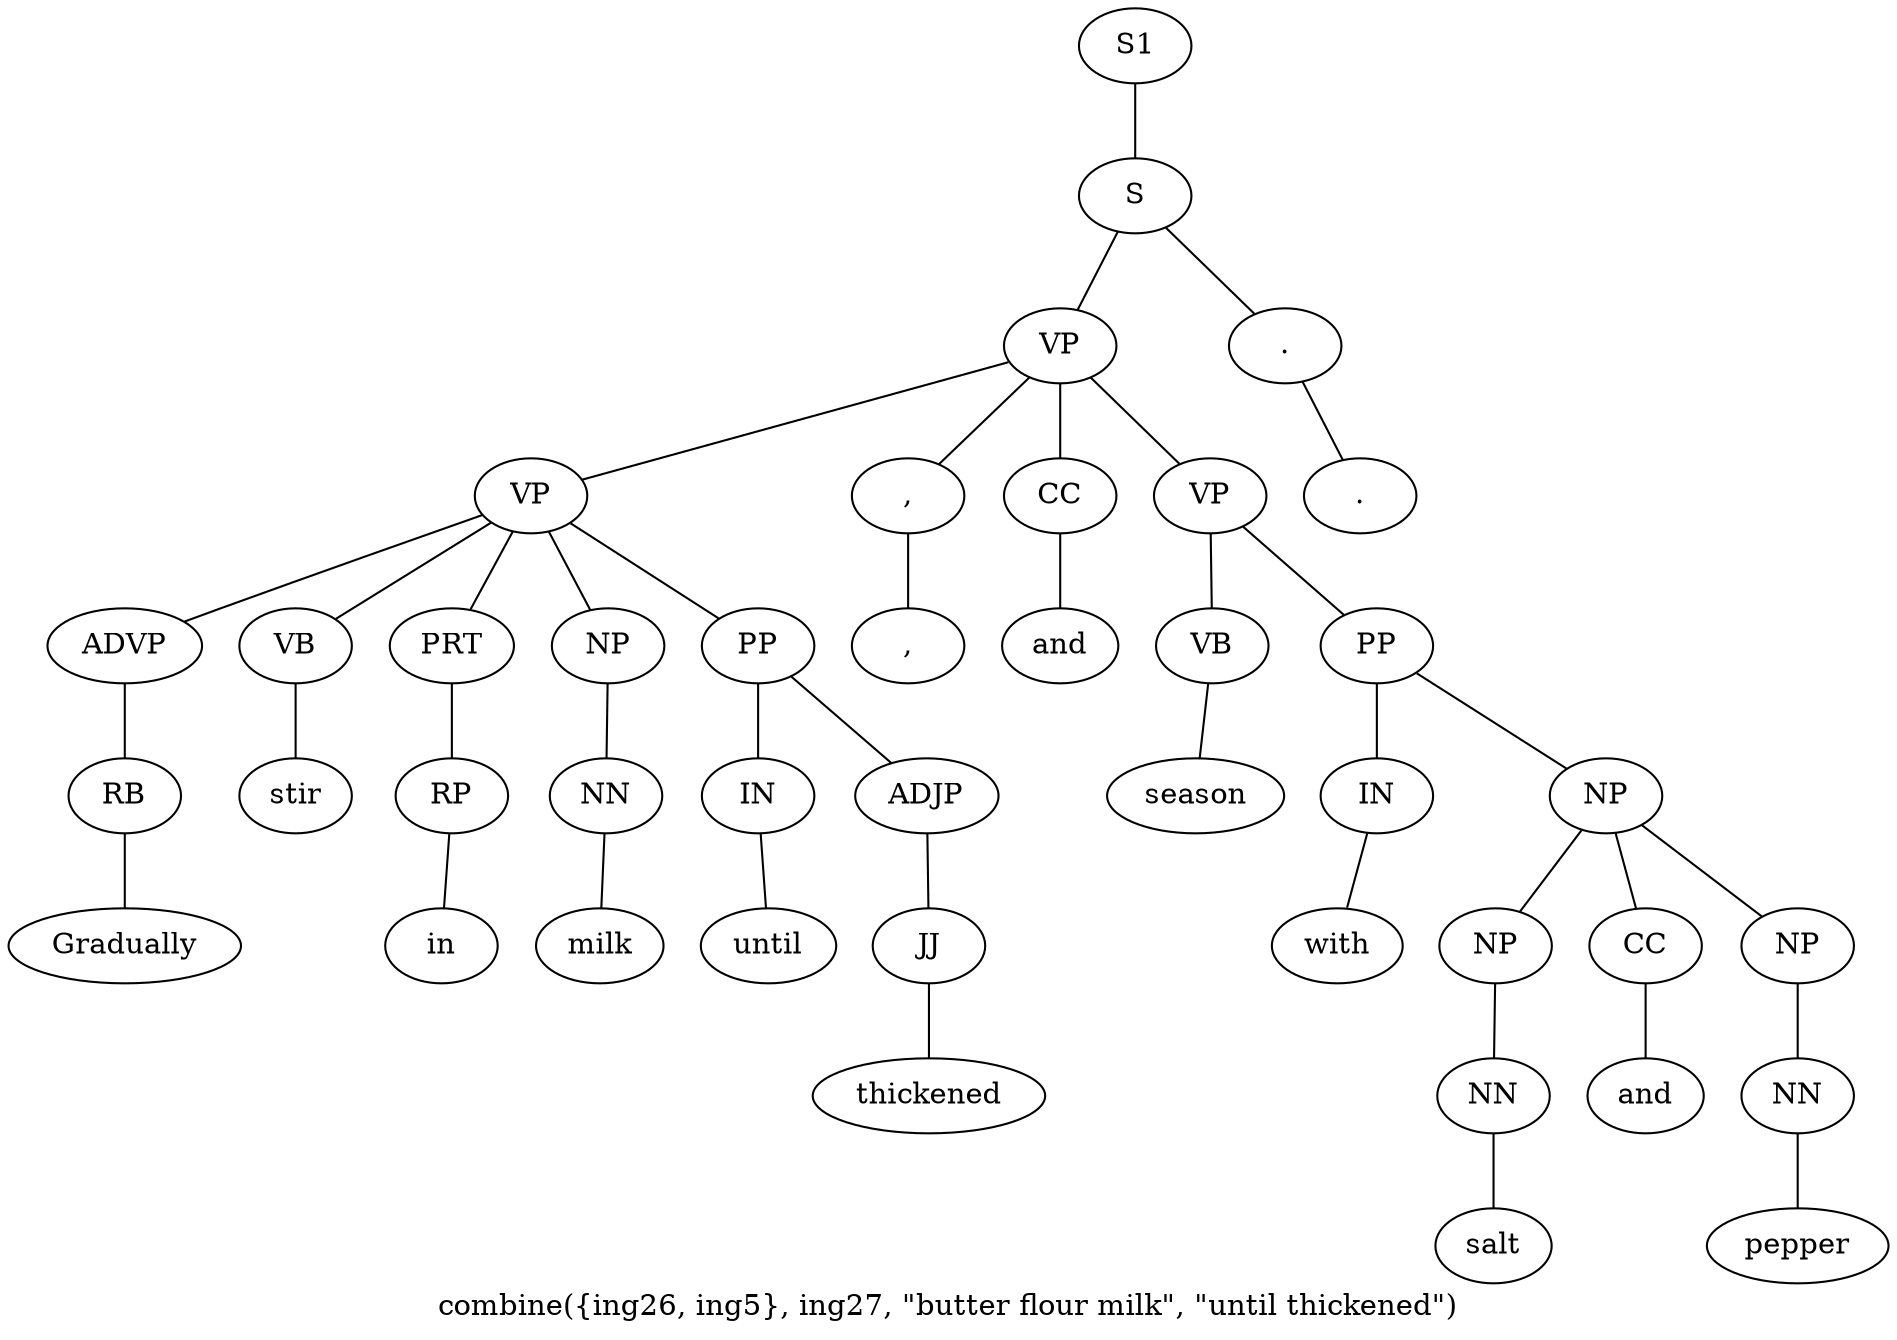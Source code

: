 graph SyntaxGraph {
	label = "combine({ing26, ing5}, ing27, \"butter flour milk\", \"until thickened\")";
	Node0 [label="S1"];
	Node1 [label="S"];
	Node2 [label="VP"];
	Node3 [label="VP"];
	Node4 [label="ADVP"];
	Node5 [label="RB"];
	Node6 [label="Gradually"];
	Node7 [label="VB"];
	Node8 [label="stir"];
	Node9 [label="PRT"];
	Node10 [label="RP"];
	Node11 [label="in"];
	Node12 [label="NP"];
	Node13 [label="NN"];
	Node14 [label="milk"];
	Node15 [label="PP"];
	Node16 [label="IN"];
	Node17 [label="until"];
	Node18 [label="ADJP"];
	Node19 [label="JJ"];
	Node20 [label="thickened"];
	Node21 [label=","];
	Node22 [label=","];
	Node23 [label="CC"];
	Node24 [label="and"];
	Node25 [label="VP"];
	Node26 [label="VB"];
	Node27 [label="season"];
	Node28 [label="PP"];
	Node29 [label="IN"];
	Node30 [label="with"];
	Node31 [label="NP"];
	Node32 [label="NP"];
	Node33 [label="NN"];
	Node34 [label="salt"];
	Node35 [label="CC"];
	Node36 [label="and"];
	Node37 [label="NP"];
	Node38 [label="NN"];
	Node39 [label="pepper"];
	Node40 [label="."];
	Node41 [label="."];

	Node0 -- Node1;
	Node1 -- Node2;
	Node1 -- Node40;
	Node2 -- Node3;
	Node2 -- Node21;
	Node2 -- Node23;
	Node2 -- Node25;
	Node3 -- Node4;
	Node3 -- Node7;
	Node3 -- Node9;
	Node3 -- Node12;
	Node3 -- Node15;
	Node4 -- Node5;
	Node5 -- Node6;
	Node7 -- Node8;
	Node9 -- Node10;
	Node10 -- Node11;
	Node12 -- Node13;
	Node13 -- Node14;
	Node15 -- Node16;
	Node15 -- Node18;
	Node16 -- Node17;
	Node18 -- Node19;
	Node19 -- Node20;
	Node21 -- Node22;
	Node23 -- Node24;
	Node25 -- Node26;
	Node25 -- Node28;
	Node26 -- Node27;
	Node28 -- Node29;
	Node28 -- Node31;
	Node29 -- Node30;
	Node31 -- Node32;
	Node31 -- Node35;
	Node31 -- Node37;
	Node32 -- Node33;
	Node33 -- Node34;
	Node35 -- Node36;
	Node37 -- Node38;
	Node38 -- Node39;
	Node40 -- Node41;
}